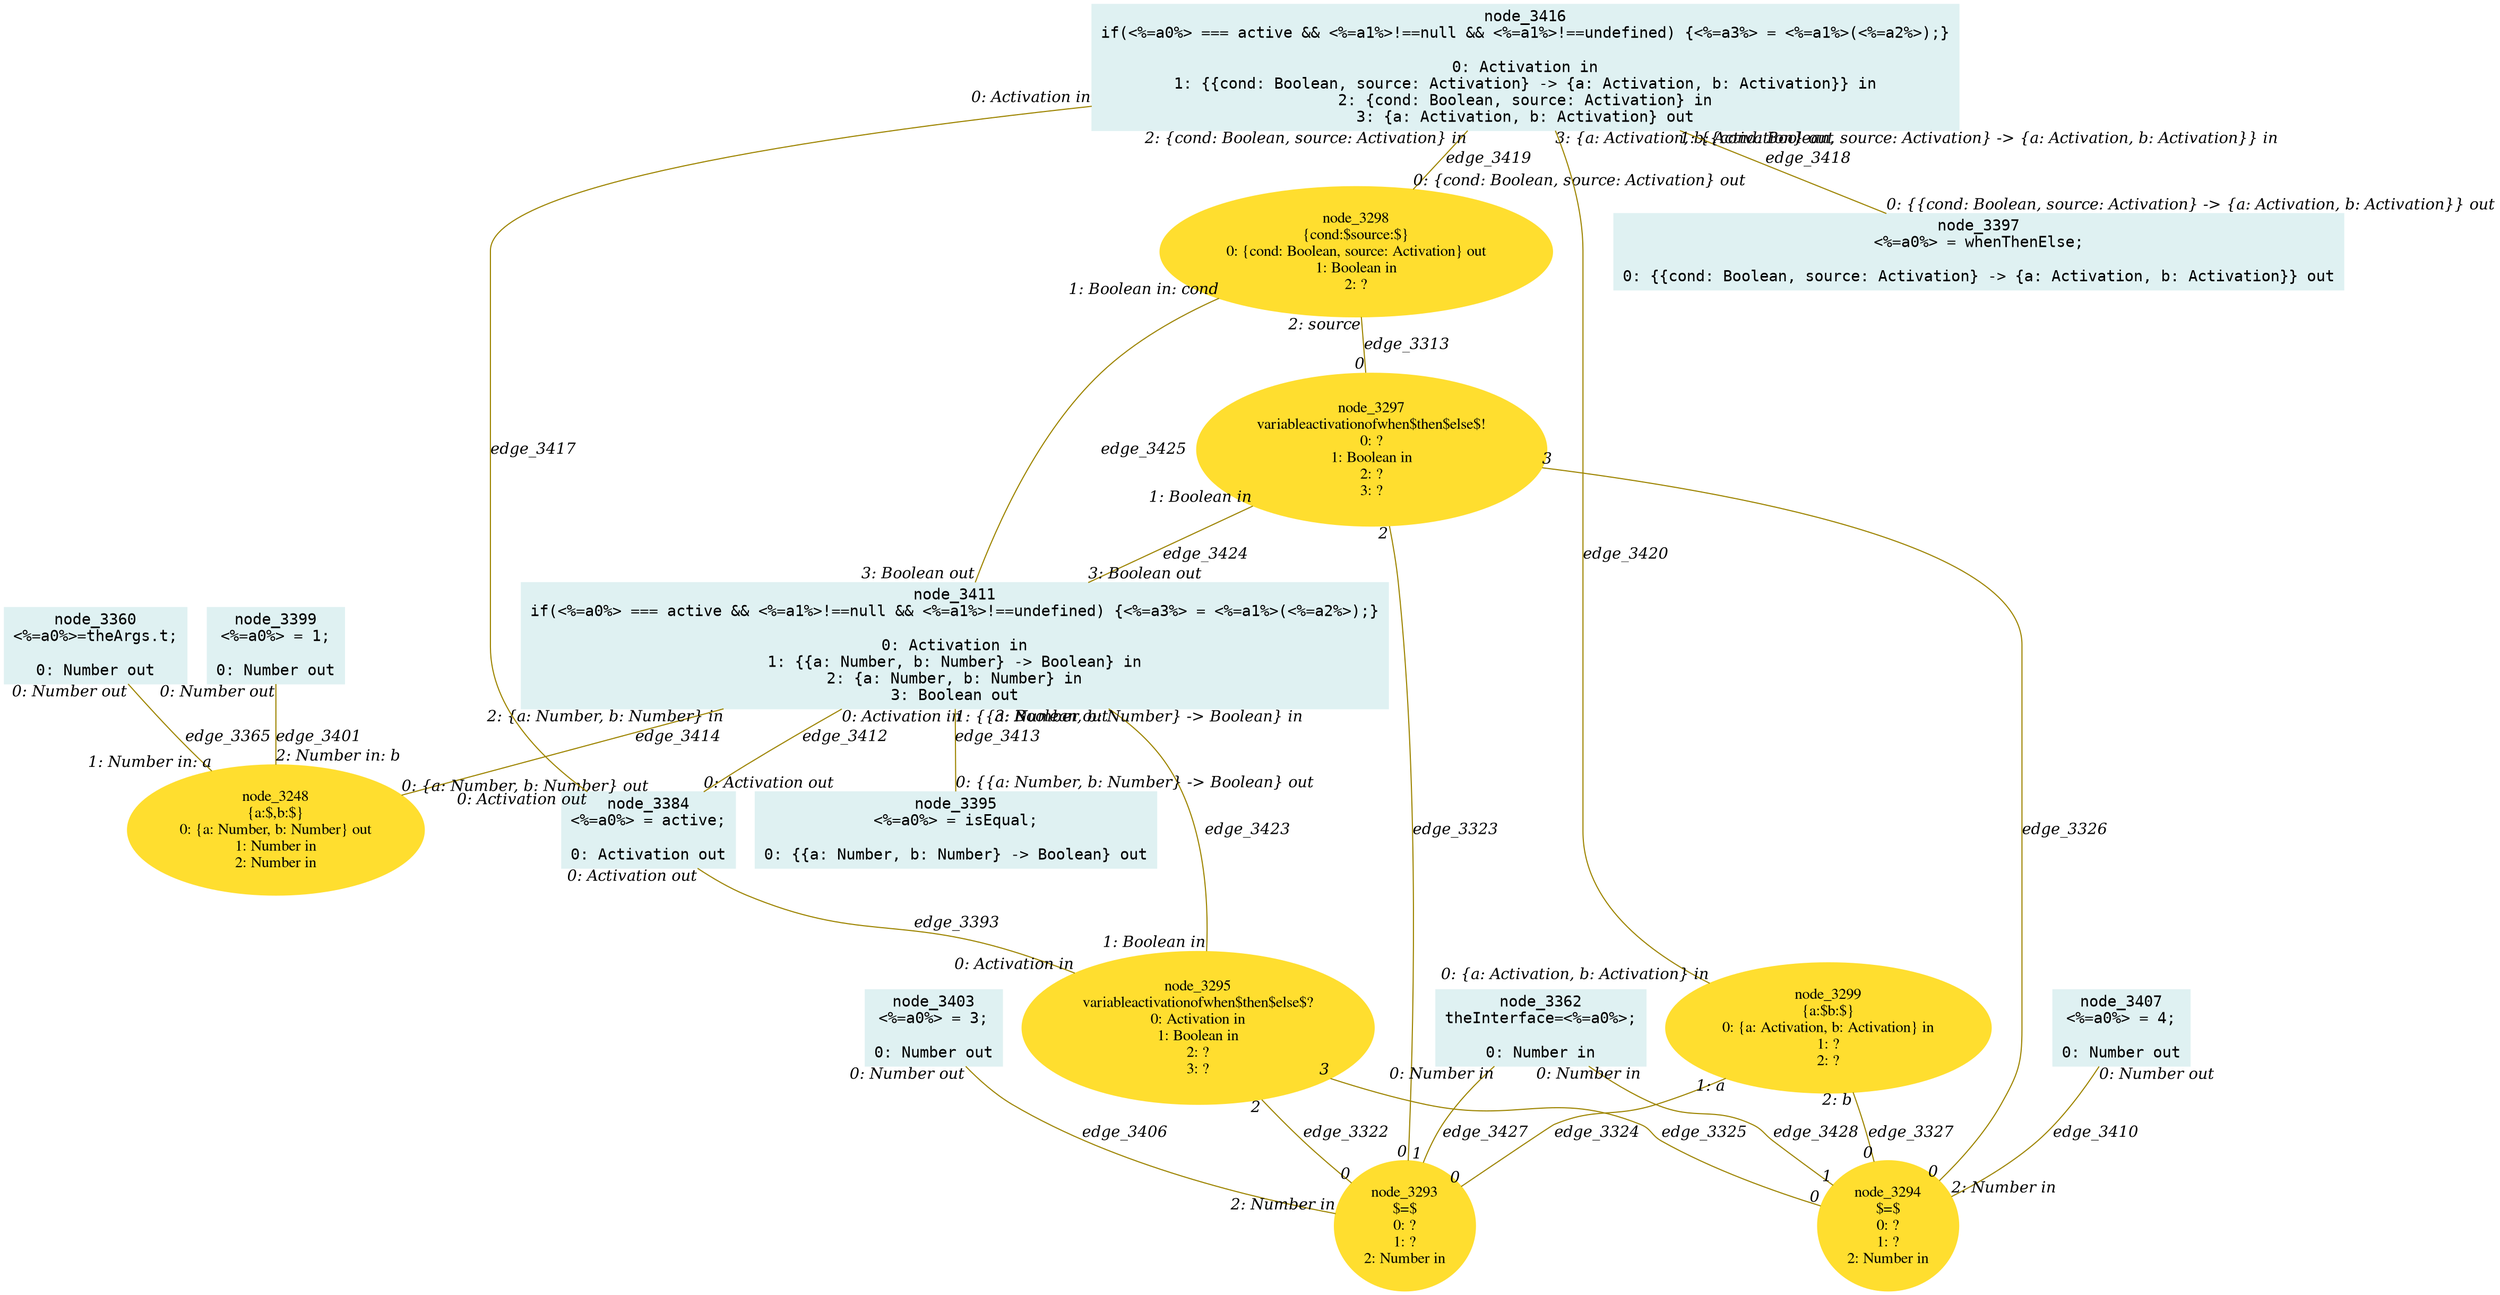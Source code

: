 digraph g{node_3248 [shape="ellipse", style="filled", color="#ffde2f", fontname="Times", label="node_3248
{a:$,b:$}
0: {a: Number, b: Number} out
1: Number in
2: Number in" ]
node_3293 [shape="ellipse", style="filled", color="#ffde2f", fontname="Times", label="node_3293
$=$
0: ?
1: ?
2: Number in" ]
node_3294 [shape="ellipse", style="filled", color="#ffde2f", fontname="Times", label="node_3294
$=$
0: ?
1: ?
2: Number in" ]
node_3295 [shape="ellipse", style="filled", color="#ffde2f", fontname="Times", label="node_3295
variableactivationofwhen$then$else$?
0: Activation in
1: Boolean in
2: ?
3: ?" ]
node_3297 [shape="ellipse", style="filled", color="#ffde2f", fontname="Times", label="node_3297
variableactivationofwhen$then$else$!
0: ?
1: Boolean in
2: ?
3: ?" ]
node_3298 [shape="ellipse", style="filled", color="#ffde2f", fontname="Times", label="node_3298
{cond:$source:$}
0: {cond: Boolean, source: Activation} out
1: Boolean in
2: ?" ]
node_3299 [shape="ellipse", style="filled", color="#ffde2f", fontname="Times", label="node_3299
{a:$b:$}
0: {a: Activation, b: Activation} in
1: ?
2: ?" ]
node_3360 [shape="box", style="filled", color="#dff1f2", fontname="Courier", label="node_3360
<%=a0%>=theArgs.t;

0: Number out" ]
node_3362 [shape="box", style="filled", color="#dff1f2", fontname="Courier", label="node_3362
theInterface=<%=a0%>;

0: Number in" ]
node_3384 [shape="box", style="filled", color="#dff1f2", fontname="Courier", label="node_3384
<%=a0%> = active;

0: Activation out" ]
node_3395 [shape="box", style="filled", color="#dff1f2", fontname="Courier", label="node_3395
<%=a0%> = isEqual;

0: {{a: Number, b: Number} -> Boolean} out" ]
node_3397 [shape="box", style="filled", color="#dff1f2", fontname="Courier", label="node_3397
<%=a0%> = whenThenElse;

0: {{cond: Boolean, source: Activation} -> {a: Activation, b: Activation}} out" ]
node_3399 [shape="box", style="filled", color="#dff1f2", fontname="Courier", label="node_3399
<%=a0%> = 1;

0: Number out" ]
node_3403 [shape="box", style="filled", color="#dff1f2", fontname="Courier", label="node_3403
<%=a0%> = 3;

0: Number out" ]
node_3407 [shape="box", style="filled", color="#dff1f2", fontname="Courier", label="node_3407
<%=a0%> = 4;

0: Number out" ]
node_3411 [shape="box", style="filled", color="#dff1f2", fontname="Courier", label="node_3411
if(<%=a0%> === active && <%=a1%>!==null && <%=a1%>!==undefined) {<%=a3%> = <%=a1%>(<%=a2%>);}

0: Activation in
1: {{a: Number, b: Number} -> Boolean} in
2: {a: Number, b: Number} in
3: Boolean out" ]
node_3416 [shape="box", style="filled", color="#dff1f2", fontname="Courier", label="node_3416
if(<%=a0%> === active && <%=a1%>!==null && <%=a1%>!==undefined) {<%=a3%> = <%=a1%>(<%=a2%>);}

0: Activation in
1: {{cond: Boolean, source: Activation} -> {a: Activation, b: Activation}} in
2: {cond: Boolean, source: Activation} in
3: {a: Activation, b: Activation} out" ]
node_3298 -> node_3297 [dir=none, arrowHead=none, fontname="Times-Italic", arrowsize=1, color="#9d8400", label="edge_3313",  headlabel="0", taillabel="2: source" ]
node_3295 -> node_3293 [dir=none, arrowHead=none, fontname="Times-Italic", arrowsize=1, color="#9d8400", label="edge_3322",  headlabel="0", taillabel="2" ]
node_3297 -> node_3293 [dir=none, arrowHead=none, fontname="Times-Italic", arrowsize=1, color="#9d8400", label="edge_3323",  headlabel="0", taillabel="2" ]
node_3299 -> node_3293 [dir=none, arrowHead=none, fontname="Times-Italic", arrowsize=1, color="#9d8400", label="edge_3324",  headlabel="0", taillabel="1: a" ]
node_3295 -> node_3294 [dir=none, arrowHead=none, fontname="Times-Italic", arrowsize=1, color="#9d8400", label="edge_3325",  headlabel="0", taillabel="3" ]
node_3297 -> node_3294 [dir=none, arrowHead=none, fontname="Times-Italic", arrowsize=1, color="#9d8400", label="edge_3326",  headlabel="0", taillabel="3" ]
node_3299 -> node_3294 [dir=none, arrowHead=none, fontname="Times-Italic", arrowsize=1, color="#9d8400", label="edge_3327",  headlabel="0", taillabel="2: b" ]
node_3360 -> node_3248 [dir=none, arrowHead=none, fontname="Times-Italic", arrowsize=1, color="#9d8400", label="edge_3365",  headlabel="1: Number in: a", taillabel="0: Number out" ]
node_3384 -> node_3295 [dir=none, arrowHead=none, fontname="Times-Italic", arrowsize=1, color="#9d8400", label="edge_3393",  headlabel="0: Activation in", taillabel="0: Activation out" ]
node_3399 -> node_3248 [dir=none, arrowHead=none, fontname="Times-Italic", arrowsize=1, color="#9d8400", label="edge_3401",  headlabel="2: Number in: b", taillabel="0: Number out" ]
node_3403 -> node_3293 [dir=none, arrowHead=none, fontname="Times-Italic", arrowsize=1, color="#9d8400", label="edge_3406",  headlabel="2: Number in", taillabel="0: Number out" ]
node_3407 -> node_3294 [dir=none, arrowHead=none, fontname="Times-Italic", arrowsize=1, color="#9d8400", label="edge_3410",  headlabel="2: Number in", taillabel="0: Number out" ]
node_3411 -> node_3384 [dir=none, arrowHead=none, fontname="Times-Italic", arrowsize=1, color="#9d8400", label="edge_3412",  headlabel="0: Activation out", taillabel="0: Activation in" ]
node_3411 -> node_3395 [dir=none, arrowHead=none, fontname="Times-Italic", arrowsize=1, color="#9d8400", label="edge_3413",  headlabel="0: {{a: Number, b: Number} -> Boolean} out", taillabel="1: {{a: Number, b: Number} -> Boolean} in" ]
node_3411 -> node_3248 [dir=none, arrowHead=none, fontname="Times-Italic", arrowsize=1, color="#9d8400", label="edge_3414",  headlabel="0: {a: Number, b: Number} out", taillabel="2: {a: Number, b: Number} in" ]
node_3416 -> node_3384 [dir=none, arrowHead=none, fontname="Times-Italic", arrowsize=1, color="#9d8400", label="edge_3417",  headlabel="0: Activation out", taillabel="0: Activation in" ]
node_3416 -> node_3397 [dir=none, arrowHead=none, fontname="Times-Italic", arrowsize=1, color="#9d8400", label="edge_3418",  headlabel="0: {{cond: Boolean, source: Activation} -> {a: Activation, b: Activation}} out", taillabel="1: {{cond: Boolean, source: Activation} -> {a: Activation, b: Activation}} in" ]
node_3416 -> node_3298 [dir=none, arrowHead=none, fontname="Times-Italic", arrowsize=1, color="#9d8400", label="edge_3419",  headlabel="0: {cond: Boolean, source: Activation} out", taillabel="2: {cond: Boolean, source: Activation} in" ]
node_3416 -> node_3299 [dir=none, arrowHead=none, fontname="Times-Italic", arrowsize=1, color="#9d8400", label="edge_3420",  headlabel="0: {a: Activation, b: Activation} in", taillabel="3: {a: Activation, b: Activation} out" ]
node_3295 -> node_3411 [dir=none, arrowHead=none, fontname="Times-Italic", arrowsize=1, color="#9d8400", label="edge_3423",  headlabel="3: Boolean out", taillabel="1: Boolean in" ]
node_3297 -> node_3411 [dir=none, arrowHead=none, fontname="Times-Italic", arrowsize=1, color="#9d8400", label="edge_3424",  headlabel="3: Boolean out", taillabel="1: Boolean in" ]
node_3298 -> node_3411 [dir=none, arrowHead=none, fontname="Times-Italic", arrowsize=1, color="#9d8400", label="edge_3425",  headlabel="3: Boolean out", taillabel="1: Boolean in: cond" ]
node_3362 -> node_3293 [dir=none, arrowHead=none, fontname="Times-Italic", arrowsize=1, color="#9d8400", label="edge_3427",  headlabel="1", taillabel="0: Number in" ]
node_3362 -> node_3294 [dir=none, arrowHead=none, fontname="Times-Italic", arrowsize=1, color="#9d8400", label="edge_3428",  headlabel="1", taillabel="0: Number in" ]
}